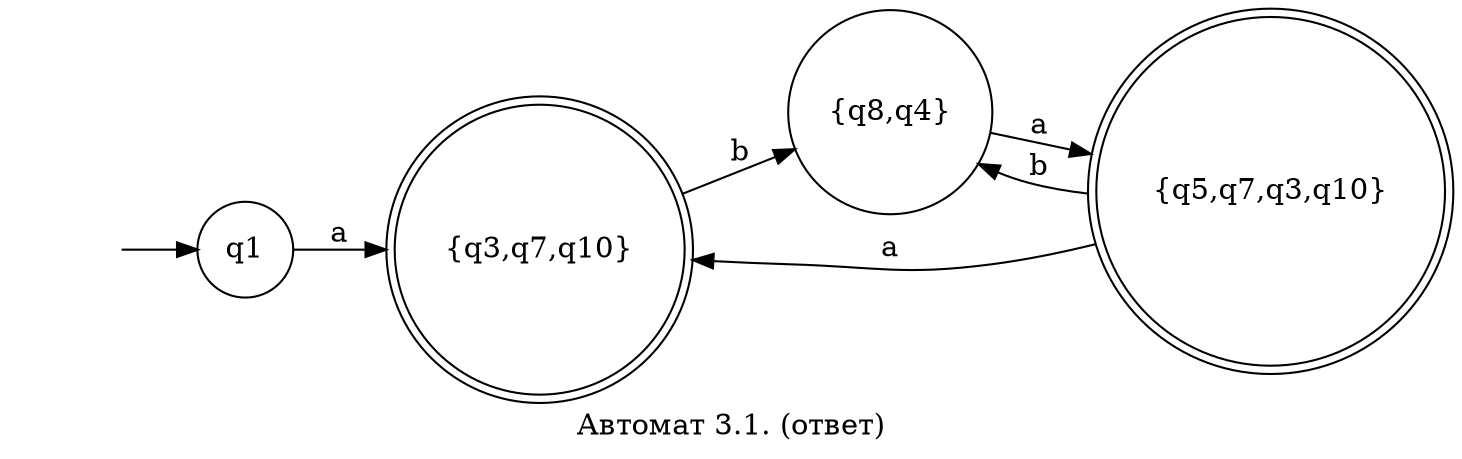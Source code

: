 digraph {
    rankdir = LR;
    label = "Автомат 3.1. (ответ)";
    "" [shape = none];
    node [shape = circle];
    "{q3,q7,q10}" [shape="doublecircle" ];
    "{q5,q7,q3,q10}" [shape="doublecircle" ];
    ""->q1;
    q1->"{q3,q7,q10}"[label="a"]
    "{q3,q7,q10}"->"{q8,q4}"[label="b"]
    "{q8,q4}"->"{q5,q7,q3,q10}"[label="a"]
    "{q5,q7,q3,q10}"->"{q3,q7,q10}"[label="a"]
    "{q5,q7,q3,q10}"->"{q8,q4}"[label="b"]
}